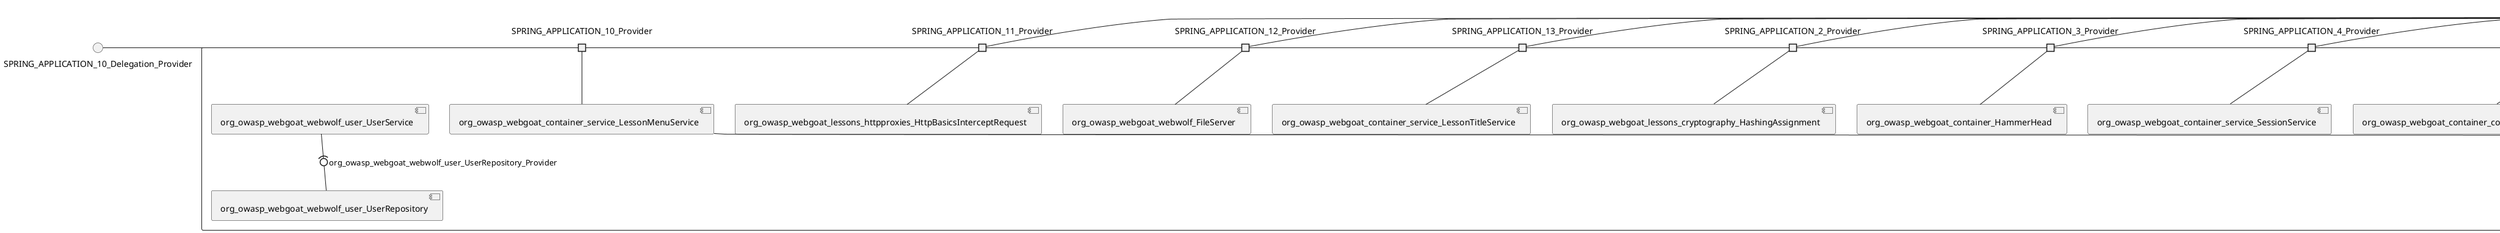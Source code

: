@startuml
skinparam fixCircleLabelOverlapping true
skinparam componentStyle uml2
() SPRING_APPLICATION_10_Delegation_Provider
() SPRING_APPLICATION_11_Delegation_Provider
() SPRING_APPLICATION_12_Delegation_Provider
() SPRING_APPLICATION_13_Delegation_Provider
() SPRING_APPLICATION_2_Delegation_Provider
() SPRING_APPLICATION_3_Delegation_Provider
() SPRING_APPLICATION_4_Delegation_Provider
() SPRING_APPLICATION_5_Delegation_Provider
() SPRING_APPLICATION_6_Delegation_Provider
() SPRING_APPLICATION_7_Delegation_Provider
() SPRING_APPLICATION_8_Delegation_Provider
() SPRING_APPLICATION_9_Delegation_Provider
() SPRING_APPLICATION_BypassRestrictions_FieldRestrictions_POST_Delegation_Provider
() SPRING_APPLICATION_BypassRestrictions_frontendValidation_POST_Delegation_Provider
() SPRING_APPLICATION_ChromeDevTools_dummy_POST_Delegation_Provider
() SPRING_APPLICATION_CrossSiteScriptingStored_stored_xss_follow_up_POST_Delegation_Provider
() SPRING_APPLICATION_CrossSiteScripting_attack1_POST_Delegation_Provider
() SPRING_APPLICATION_CrossSiteScripting_attack3_POST_Delegation_Provider
() SPRING_APPLICATION_CrossSiteScripting_attack4_POST_Delegation_Provider
() SPRING_APPLICATION_CrossSiteScripting_attack5a_GET_Delegation_Provider
() SPRING_APPLICATION_CrossSiteScripting_attack6a_POST_Delegation_Provider
() SPRING_APPLICATION_CrossSiteScripting_dom_follow_up_POST_Delegation_Provider
() SPRING_APPLICATION_CrossSiteScripting_phone_home_xss_POST_Delegation_Provider
() SPRING_APPLICATION_CrossSiteScripting_quiz_GET_POST_Delegation_Provider
() SPRING_APPLICATION_Delegation_Provider
() SPRING_APPLICATION_GET_10_Delegation_Provider
() SPRING_APPLICATION_GET_11_Delegation_Provider
() SPRING_APPLICATION_GET_2_Delegation_Provider
() SPRING_APPLICATION_GET_3_Delegation_Provider
() SPRING_APPLICATION_GET_4_Delegation_Provider
() SPRING_APPLICATION_GET_5_Delegation_Provider
() SPRING_APPLICATION_GET_6_Delegation_Provider
() SPRING_APPLICATION_GET_7_Delegation_Provider
() SPRING_APPLICATION_GET_8_Delegation_Provider
() SPRING_APPLICATION_GET_9_Delegation_Provider
() SPRING_APPLICATION_GET_Delegation_Provider
() SPRING_APPLICATION_HtmlTampering_task_POST_Delegation_Provider
() SPRING_APPLICATION_HttpBasics_attack1_POST_Delegation_Provider
() SPRING_APPLICATION_HttpBasics_attack2_POST_Delegation_Provider
() SPRING_APPLICATION_IDOR_diff_attributes_POST_Delegation_Provider
() SPRING_APPLICATION_IDOR_login_POST_Delegation_Provider
() SPRING_APPLICATION_IDOR_profile_alt_path_POST_Delegation_Provider
() SPRING_APPLICATION_InsecureDeserialization_task_POST_Delegation_Provider
() SPRING_APPLICATION_InsecureLogin_POST_Delegation_Provider
() SPRING_APPLICATION_JWT_decode_POST_Delegation_Provider
() SPRING_APPLICATION_JWT_jku_POST_Delegation_Provider
() SPRING_APPLICATION_JWT_kid_POST_Delegation_Provider
() SPRING_APPLICATION_JWT_quiz_GET_POST_Delegation_Provider
() SPRING_APPLICATION_JWT_refresh_POST_Delegation_Provider
() SPRING_APPLICATION_JWT_votings_GET_POST_Delegation_Provider
() SPRING_APPLICATION_LogSpoofing_log_bleeding_POST_Delegation_Provider
() SPRING_APPLICATION_LogSpoofing_log_spoofing_POST_Delegation_Provider
() SPRING_APPLICATION_POST_10_Delegation_Provider
() SPRING_APPLICATION_POST_11_Delegation_Provider
() SPRING_APPLICATION_POST_12_Delegation_Provider
() SPRING_APPLICATION_POST_13_Delegation_Provider
() SPRING_APPLICATION_POST_14_Delegation_Provider
() SPRING_APPLICATION_POST_15_Delegation_Provider
() SPRING_APPLICATION_POST_16_Delegation_Provider
() SPRING_APPLICATION_POST_17_Delegation_Provider
() SPRING_APPLICATION_POST_18_Delegation_Provider
() SPRING_APPLICATION_POST_2_Delegation_Provider
() SPRING_APPLICATION_POST_3_Delegation_Provider
() SPRING_APPLICATION_POST_4_Delegation_Provider
() SPRING_APPLICATION_POST_5_Delegation_Provider
() SPRING_APPLICATION_POST_6_Delegation_Provider
() SPRING_APPLICATION_POST_7_Delegation_Provider
() SPRING_APPLICATION_POST_8_Delegation_Provider
() SPRING_APPLICATION_POST_9_Delegation_Provider
() SPRING_APPLICATION_POST_Delegation_Provider
() SPRING_APPLICATION_PUT_Delegation_Provider
() SPRING_APPLICATION_PasswordReset_ForgotPassword_create_password_reset_link_POST_Delegation_Provider
() SPRING_APPLICATION_PasswordReset_SecurityQuestions_POST_Delegation_Provider
() SPRING_APPLICATION_PasswordReset_reset_POST_Delegation_Provider
() SPRING_APPLICATION_PathTraversal_profile_picture_GET_Delegation_Provider
() SPRING_APPLICATION_PathTraversal_profile_picture_fix_GET_Delegation_Provider
() SPRING_APPLICATION_PathTraversal_profile_upload_POST_Delegation_Provider
() SPRING_APPLICATION_PathTraversal_profile_upload_fix_POST_Delegation_Provider
() SPRING_APPLICATION_PathTraversal_profile_upload_remove_user_input_POST_Delegation_Provider
() SPRING_APPLICATION_PathTraversal_random_POST_Delegation_Provider
() SPRING_APPLICATION_PathTraversal_random_picture_GET_Delegation_Provider
() SPRING_APPLICATION_PathTraversal_zip_slip_GET_POST_Delegation_Provider
() SPRING_APPLICATION_SSRF_task1_POST_Delegation_Provider
() SPRING_APPLICATION_SSRF_task2_POST_Delegation_Provider
() SPRING_APPLICATION_SecurePasswords_assignment_POST_Delegation_Provider
() SPRING_APPLICATION_SqlInjectionAdvanced_attack6a_POST_Delegation_Provider
() SPRING_APPLICATION_SqlInjectionAdvanced_attack6b_POST_Delegation_Provider
() SPRING_APPLICATION_SqlInjectionAdvanced_challenge_Login_POST_Delegation_Provider
() SPRING_APPLICATION_SqlInjectionAdvanced_challenge_PUT_Delegation_Provider
() SPRING_APPLICATION_SqlInjectionAdvanced_quiz_GET_POST_Delegation_Provider
() SPRING_APPLICATION_SqlInjectionMitigations_attack10a_POST_Delegation_Provider
() SPRING_APPLICATION_SqlInjectionMitigations_attack10b_POST_Delegation_Provider
() SPRING_APPLICATION_SqlInjectionMitigations_attack12a_POST_Delegation_Provider
() SPRING_APPLICATION_SqlInjectionMitigations_servers_GET_Delegation_Provider
() SPRING_APPLICATION_SqlInjection_assignment5a_POST_Delegation_Provider
() SPRING_APPLICATION_SqlInjection_assignment5b_POST_Delegation_Provider
() SPRING_APPLICATION_SqlInjection_attack10_POST_Delegation_Provider
() SPRING_APPLICATION_SqlInjection_attack2_POST_Delegation_Provider
() SPRING_APPLICATION_SqlInjection_attack3_POST_Delegation_Provider
() SPRING_APPLICATION_SqlInjection_attack4_POST_Delegation_Provider
() SPRING_APPLICATION_SqlInjection_attack5_POST_Delegation_Provider
() SPRING_APPLICATION_SqlInjection_attack8_POST_Delegation_Provider
() SPRING_APPLICATION_SqlInjection_attack9_POST_Delegation_Provider
() SPRING_APPLICATION_SqlOnlyInputValidationOnKeywords_attack_POST_Delegation_Provider
() SPRING_APPLICATION_SqlOnlyInputValidation_attack_POST_Delegation_Provider
() SPRING_APPLICATION_VulnerableComponents_attack1_POST_Delegation_Provider
() SPRING_APPLICATION_WebWolf_GET_Delegation_Provider
() SPRING_APPLICATION_WebWolf_landing_POST_Delegation_Provider
() SPRING_APPLICATION_WebWolf_mail_POST_Delegation_Provider
() SPRING_APPLICATION_challenge_1_POST_Delegation_Provider
() SPRING_APPLICATION_challenge_5_POST_Delegation_Provider
() SPRING_APPLICATION_challenge_7_POST_Delegation_Provider
() SPRING_APPLICATION_challenge_8_GET_Delegation_Provider
() SPRING_APPLICATION_challenge_logo_Delegation_Provider
() SPRING_APPLICATION_cia_quiz_GET_POST_Delegation_Provider
() SPRING_APPLICATION_clientSideFiltering_attack1_POST_Delegation_Provider
() SPRING_APPLICATION_clientSideFiltering_challenge_store_coupons_GET_Delegation_Provider
() SPRING_APPLICATION_clientSideFiltering_getItForFree_POST_Delegation_Provider
() SPRING_APPLICATION_clientSideFiltering_salaries_GET_Delegation_Provider
() SPRING_APPLICATION_crypto_encoding_xor_POST_Delegation_Provider
() SPRING_APPLICATION_crypto_secure_defaults_POST_Delegation_Provider
() SPRING_APPLICATION_jwt_GET_Delegation_Provider
() SPRING_APPLICATION_landing_Delegation_Provider
() SPRING_APPLICATION_lesson_template_GET_POST_Delegation_Provider
() SPRING_APPLICATION_login_oauth_mvc_GET_Delegation_Provider
() SPRING_APPLICATION_mail_DELETE_GET_POST_Delegation_Provider
() SPRING_APPLICATION_register_mvc_POST_Delegation_Provider
() SPRING_APPLICATION_registration_GET_Delegation_Provider
() SPRING_APPLICATION_requests_GET_Delegation_Provider
() SPRING_APPLICATION_scoreboard_data_GET_Delegation_Provider
() SPRING_APPLICATION_server_directory_GET_Delegation_Provider
() SPRING_APPLICATION_service_lessonoverview_mvc_Delegation_Provider
() SPRING_APPLICATION_xxe_comments_GET_Delegation_Provider
rectangle System {
[org_owasp_webgoat_container_HammerHead] [[webgoat-webgoat.repository#_hq4CduWWEe6lC9a6IO35lw]]
[org_owasp_webgoat_container_WebWolfRedirect] [[webgoat-webgoat.repository#_hq4CduWWEe6lC9a6IO35lw]]
[org_owasp_webgoat_container_controller_StartLesson] [[webgoat-webgoat.repository#_hq4CduWWEe6lC9a6IO35lw]]
[org_owasp_webgoat_container_controller_Welcome] [[webgoat-webgoat.repository#_hq4CduWWEe6lC9a6IO35lw]]
[org_owasp_webgoat_container_i18n_PluginMessages_Provider] [[webgoat-webgoat.repository#_hq4CduWWEe6lC9a6IO35lw]]
[org_owasp_webgoat_container_service_EnvironmentService] [[webgoat-webgoat.repository#_hq4CduWWEe6lC9a6IO35lw]]
[org_owasp_webgoat_container_service_HintService] [[webgoat-webgoat.repository#_hq4CduWWEe6lC9a6IO35lw]]
[org_owasp_webgoat_container_service_LabelDebugService] [[webgoat-webgoat.repository#_hq4CduWWEe6lC9a6IO35lw]]
[org_owasp_webgoat_container_service_LabelService] [[webgoat-webgoat.repository#_hq4CduWWEe6lC9a6IO35lw]]
[org_owasp_webgoat_container_service_LessonInfoService] [[webgoat-webgoat.repository#_hq4CduWWEe6lC9a6IO35lw]]
[org_owasp_webgoat_container_service_LessonMenuService] [[webgoat-webgoat.repository#_hq4CduWWEe6lC9a6IO35lw]]
[org_owasp_webgoat_container_service_LessonProgressService] [[webgoat-webgoat.repository#_hq4CduWWEe6lC9a6IO35lw]]
[org_owasp_webgoat_container_service_LessonTitleService] [[webgoat-webgoat.repository#_hq4CduWWEe6lC9a6IO35lw]]
[org_owasp_webgoat_container_service_ReportCardService] [[webgoat-webgoat.repository#_hq4CduWWEe6lC9a6IO35lw]]
[org_owasp_webgoat_container_service_RestartLessonService] [[webgoat-webgoat.repository#_hq4CduWWEe6lC9a6IO35lw]]
[org_owasp_webgoat_container_service_SessionService] [[webgoat-webgoat.repository#_hq4CduWWEe6lC9a6IO35lw]]
[org_owasp_webgoat_container_session_UserSessionData_Provider] [[webgoat-webgoat.repository#_hq4CduWWEe6lC9a6IO35lw]]
[org_owasp_webgoat_container_session_WebSession_Provider] [[webgoat-webgoat.repository#_hq4CduWWEe6lC9a6IO35lw]]
[org_owasp_webgoat_container_users_RegistrationController] [[webgoat-webgoat.repository#_hq4CduWWEe6lC9a6IO35lw]]
[org_owasp_webgoat_container_users_Scoreboard] [[webgoat-webgoat.repository#_hq4CduWWEe6lC9a6IO35lw]]
[org_owasp_webgoat_container_users_UserRepository] [[webgoat-webgoat.repository#_hq4CduWWEe6lC9a6IO35lw]]
[org_owasp_webgoat_container_users_UserService] [[webgoat-webgoat.repository#_hq4CduWWEe6lC9a6IO35lw]]
[org_owasp_webgoat_container_users_UserTrackerRepository] [[webgoat-webgoat.repository#_hq4CduWWEe6lC9a6IO35lw]]
[org_owasp_webgoat_lessons_authbypass_VerifyAccount] [[webgoat-webgoat.repository#_hq4CduWWEe6lC9a6IO35lw]]
[org_owasp_webgoat_lessons_bypassrestrictions_BypassRestrictionsFieldRestrictions] [[webgoat-webgoat.repository#_hq4CduWWEe6lC9a6IO35lw]]
[org_owasp_webgoat_lessons_bypassrestrictions_BypassRestrictionsFrontendValidation] [[webgoat-webgoat.repository#_hq4CduWWEe6lC9a6IO35lw]]
[org_owasp_webgoat_lessons_challenges_FlagController] [[webgoat-webgoat.repository#_hq4CduWWEe6lC9a6IO35lw]]
[org_owasp_webgoat_lessons_challenges_challenge1_Assignment1] [[webgoat-webgoat.repository#_hq4CduWWEe6lC9a6IO35lw]]
[org_owasp_webgoat_lessons_challenges_challenge1_ImageServlet] [[webgoat-webgoat.repository#_hq4CduWWEe6lC9a6IO35lw]]
[org_owasp_webgoat_lessons_challenges_challenge5_Assignment5] [[webgoat-webgoat.repository#_hq4CduWWEe6lC9a6IO35lw]]
[org_owasp_webgoat_lessons_challenges_challenge7_Assignment7] [[webgoat-webgoat.repository#_hq4CduWWEe6lC9a6IO35lw]]
[org_owasp_webgoat_lessons_challenges_challenge8_Assignment8] [[webgoat-webgoat.repository#_hq4CduWWEe6lC9a6IO35lw]]
[org_owasp_webgoat_lessons_chromedevtools_NetworkDummy] [[webgoat-webgoat.repository#_hq4CduWWEe6lC9a6IO35lw]]
[org_owasp_webgoat_lessons_chromedevtools_NetworkLesson] [[webgoat-webgoat.repository#_hq4CduWWEe6lC9a6IO35lw]]
[org_owasp_webgoat_lessons_cia_CIAQuiz] [[webgoat-webgoat.repository#_hq4CduWWEe6lC9a6IO35lw]]
[org_owasp_webgoat_lessons_clientsidefiltering_ClientSideFilteringAssignment] [[webgoat-webgoat.repository#_hq4CduWWEe6lC9a6IO35lw]]
[org_owasp_webgoat_lessons_clientsidefiltering_ClientSideFilteringFreeAssignment] [[webgoat-webgoat.repository#_hq4CduWWEe6lC9a6IO35lw]]
[org_owasp_webgoat_lessons_clientsidefiltering_Salaries] [[webgoat-webgoat.repository#_hq4CduWWEe6lC9a6IO35lw]]
[org_owasp_webgoat_lessons_clientsidefiltering_ShopEndpoint] [[webgoat-webgoat.repository#_hq4CduWWEe6lC9a6IO35lw]]
[org_owasp_webgoat_lessons_cryptography_EncodingAssignment] [[webgoat-webgoat.repository#_hq4CduWWEe6lC9a6IO35lw]]
[org_owasp_webgoat_lessons_cryptography_HashingAssignment] [[webgoat-webgoat.repository#_hq4CduWWEe6lC9a6IO35lw]]
[org_owasp_webgoat_lessons_cryptography_SecureDefaultsAssignment] [[webgoat-webgoat.repository#_hq4CduWWEe6lC9a6IO35lw]]
[org_owasp_webgoat_lessons_cryptography_SigningAssignment] [[webgoat-webgoat.repository#_hq4CduWWEe6lC9a6IO35lw]]
[org_owasp_webgoat_lessons_cryptography_XOREncodingAssignment] [[webgoat-webgoat.repository#_hq4CduWWEe6lC9a6IO35lw]]
[org_owasp_webgoat_lessons_csrf_CSRFConfirmFlag1] [[webgoat-webgoat.repository#_hq4CduWWEe6lC9a6IO35lw]]
[org_owasp_webgoat_lessons_csrf_CSRFFeedback] [[webgoat-webgoat.repository#_hq4CduWWEe6lC9a6IO35lw]]
[org_owasp_webgoat_lessons_csrf_CSRFGetFlag] [[webgoat-webgoat.repository#_hq4CduWWEe6lC9a6IO35lw]]
[org_owasp_webgoat_lessons_csrf_CSRFLogin] [[webgoat-webgoat.repository#_hq4CduWWEe6lC9a6IO35lw]]
[org_owasp_webgoat_lessons_csrf_ForgedReviews] [[webgoat-webgoat.repository#_hq4CduWWEe6lC9a6IO35lw]]
[org_owasp_webgoat_lessons_csrf_ObjectMapper_Provider] [[webgoat-webgoat.repository#_hq4CduWWEe6lC9a6IO35lw]]
[org_owasp_webgoat_lessons_deserialization_InsecureDeserializationTask] [[webgoat-webgoat.repository#_hq4CduWWEe6lC9a6IO35lw]]
[org_owasp_webgoat_lessons_hijacksession_HijackSessionAssignment] [[webgoat-webgoat.repository#_hq4CduWWEe6lC9a6IO35lw]]
[org_owasp_webgoat_lessons_hijacksession_cas_HijackSessionAuthenticationProvider] [[webgoat-webgoat.repository#_hq4CduWWEe6lC9a6IO35lw]]
[org_owasp_webgoat_lessons_htmltampering_HtmlTamperingTask] [[webgoat-webgoat.repository#_hq4CduWWEe6lC9a6IO35lw]]
[org_owasp_webgoat_lessons_httpbasics_HttpBasicsLesson] [[webgoat-webgoat.repository#_hq4CduWWEe6lC9a6IO35lw]]
[org_owasp_webgoat_lessons_httpbasics_HttpBasicsQuiz] [[webgoat-webgoat.repository#_hq4CduWWEe6lC9a6IO35lw]]
[org_owasp_webgoat_lessons_httpproxies_HttpBasicsInterceptRequest] [[webgoat-webgoat.repository#_hq4CduWWEe6lC9a6IO35lw]]
[org_owasp_webgoat_lessons_idor_IDORDiffAttributes] [[webgoat-webgoat.repository#_hq4CduWWEe6lC9a6IO35lw]]
[org_owasp_webgoat_lessons_idor_IDOREditOtherProfile] [[webgoat-webgoat.repository#_hq4CduWWEe6lC9a6IO35lw]]
[org_owasp_webgoat_lessons_idor_IDORLogin] [[webgoat-webgoat.repository#_hq4CduWWEe6lC9a6IO35lw]]
[org_owasp_webgoat_lessons_idor_IDORViewOtherProfile] [[webgoat-webgoat.repository#_hq4CduWWEe6lC9a6IO35lw]]
[org_owasp_webgoat_lessons_idor_IDORViewOwnProfile] [[webgoat-webgoat.repository#_hq4CduWWEe6lC9a6IO35lw]]
[org_owasp_webgoat_lessons_idor_IDORViewOwnProfileAltUrl] [[webgoat-webgoat.repository#_hq4CduWWEe6lC9a6IO35lw]]
[org_owasp_webgoat_lessons_insecurelogin_InsecureLoginTask] [[webgoat-webgoat.repository#_hq4CduWWEe6lC9a6IO35lw]]
[org_owasp_webgoat_lessons_jwt_JWTDecodeEndpoint] [[webgoat-webgoat.repository#_hq4CduWWEe6lC9a6IO35lw]]
[org_owasp_webgoat_lessons_jwt_JWTQuiz] [[webgoat-webgoat.repository#_hq4CduWWEe6lC9a6IO35lw]]
[org_owasp_webgoat_lessons_jwt_JWTRefreshEndpoint] [[webgoat-webgoat.repository#_hq4CduWWEe6lC9a6IO35lw]]
[org_owasp_webgoat_lessons_jwt_JWTSecretKeyEndpoint] [[webgoat-webgoat.repository#_hq4CduWWEe6lC9a6IO35lw]]
[org_owasp_webgoat_lessons_jwt_JWTVotesEndpoint] [[webgoat-webgoat.repository#_hq4CduWWEe6lC9a6IO35lw]]
[org_owasp_webgoat_lessons_jwt_claimmisuse_JWTHeaderJKUEndpoint] [[webgoat-webgoat.repository#_hq4CduWWEe6lC9a6IO35lw]]
[org_owasp_webgoat_lessons_jwt_claimmisuse_JWTHeaderKIDEndpoint] [[webgoat-webgoat.repository#_hq4CduWWEe6lC9a6IO35lw]]
[org_owasp_webgoat_lessons_lessontemplate_SampleAttack] [[webgoat-webgoat.repository#_hq4CduWWEe6lC9a6IO35lw]]
[org_owasp_webgoat_lessons_logging_LogBleedingTask] [[webgoat-webgoat.repository#_hq4CduWWEe6lC9a6IO35lw]]
[org_owasp_webgoat_lessons_logging_LogSpoofingTask] [[webgoat-webgoat.repository#_hq4CduWWEe6lC9a6IO35lw]]
[org_owasp_webgoat_lessons_missingac_MissingFunctionACHiddenMenus] [[webgoat-webgoat.repository#_hq4CduWWEe6lC9a6IO35lw]]
[org_owasp_webgoat_lessons_missingac_MissingFunctionACUsers] [[webgoat-webgoat.repository#_hq4CduWWEe6lC9a6IO35lw]]
[org_owasp_webgoat_lessons_missingac_MissingFunctionACYourHash] [[webgoat-webgoat.repository#_hq4CduWWEe6lC9a6IO35lw]]
[org_owasp_webgoat_lessons_missingac_MissingFunctionACYourHashAdmin] [[webgoat-webgoat.repository#_hq4CduWWEe6lC9a6IO35lw]]
[org_owasp_webgoat_lessons_passwordreset_QuestionsAssignment] [[webgoat-webgoat.repository#_hq4CduWWEe6lC9a6IO35lw]]
[org_owasp_webgoat_lessons_passwordreset_ResetLinkAssignment] [[webgoat-webgoat.repository#_hq4CduWWEe6lC9a6IO35lw]]
[org_owasp_webgoat_lessons_passwordreset_ResetLinkAssignmentForgotPassword] [[webgoat-webgoat.repository#_hq4CduWWEe6lC9a6IO35lw]]
[org_owasp_webgoat_lessons_passwordreset_SecurityQuestionAssignment] [[webgoat-webgoat.repository#_hq4CduWWEe6lC9a6IO35lw]]
[org_owasp_webgoat_lessons_passwordreset_SimpleMailAssignment] [[webgoat-webgoat.repository#_hq4CduWWEe6lC9a6IO35lw]]
[org_owasp_webgoat_lessons_passwordreset_TriedQuestions] [[webgoat-webgoat.repository#_hq4CduWWEe6lC9a6IO35lw]]
[org_owasp_webgoat_lessons_pathtraversal_ProfileUpload] [[webgoat-webgoat.repository#_hq4CduWWEe6lC9a6IO35lw]]
[org_owasp_webgoat_lessons_pathtraversal_ProfileUploadFix] [[webgoat-webgoat.repository#_hq4CduWWEe6lC9a6IO35lw]]
[org_owasp_webgoat_lessons_pathtraversal_ProfileUploadRemoveUserInput] [[webgoat-webgoat.repository#_hq4CduWWEe6lC9a6IO35lw]]
[org_owasp_webgoat_lessons_pathtraversal_ProfileUploadRetrieval] [[webgoat-webgoat.repository#_hq4CduWWEe6lC9a6IO35lw]]
[org_owasp_webgoat_lessons_pathtraversal_ProfileZipSlip] [[webgoat-webgoat.repository#_hq4CduWWEe6lC9a6IO35lw]]
[org_owasp_webgoat_lessons_securepasswords_SecurePasswordsAssignment] [[webgoat-webgoat.repository#_hq4CduWWEe6lC9a6IO35lw]]
[org_owasp_webgoat_lessons_spoofcookie_SpoofCookieAssignment] [[webgoat-webgoat.repository#_hq4CduWWEe6lC9a6IO35lw]]
[org_owasp_webgoat_lessons_sqlinjection_advanced_SqlInjectionChallenge] [[webgoat-webgoat.repository#_hq4CduWWEe6lC9a6IO35lw]]
[org_owasp_webgoat_lessons_sqlinjection_advanced_SqlInjectionChallengeLogin] [[webgoat-webgoat.repository#_hq4CduWWEe6lC9a6IO35lw]]
[org_owasp_webgoat_lessons_sqlinjection_advanced_SqlInjectionLesson6a] [[webgoat-webgoat.repository#_hq4CduWWEe6lC9a6IO35lw]]
[org_owasp_webgoat_lessons_sqlinjection_advanced_SqlInjectionLesson6b] [[webgoat-webgoat.repository#_hq4CduWWEe6lC9a6IO35lw]]
[org_owasp_webgoat_lessons_sqlinjection_advanced_SqlInjectionQuiz] [[webgoat-webgoat.repository#_hq4CduWWEe6lC9a6IO35lw]]
[org_owasp_webgoat_lessons_sqlinjection_introduction_SqlInjectionLesson10] [[webgoat-webgoat.repository#_hq4CduWWEe6lC9a6IO35lw]]
[org_owasp_webgoat_lessons_sqlinjection_introduction_SqlInjectionLesson2] [[webgoat-webgoat.repository#_hq4CduWWEe6lC9a6IO35lw]]
[org_owasp_webgoat_lessons_sqlinjection_introduction_SqlInjectionLesson3] [[webgoat-webgoat.repository#_hq4CduWWEe6lC9a6IO35lw]]
[org_owasp_webgoat_lessons_sqlinjection_introduction_SqlInjectionLesson4] [[webgoat-webgoat.repository#_hq4CduWWEe6lC9a6IO35lw]]
[org_owasp_webgoat_lessons_sqlinjection_introduction_SqlInjectionLesson5] [[webgoat-webgoat.repository#_hq4CduWWEe6lC9a6IO35lw]]
[org_owasp_webgoat_lessons_sqlinjection_introduction_SqlInjectionLesson5a] [[webgoat-webgoat.repository#_hq4CduWWEe6lC9a6IO35lw]]
[org_owasp_webgoat_lessons_sqlinjection_introduction_SqlInjectionLesson5b] [[webgoat-webgoat.repository#_hq4CduWWEe6lC9a6IO35lw]]
[org_owasp_webgoat_lessons_sqlinjection_introduction_SqlInjectionLesson8] [[webgoat-webgoat.repository#_hq4CduWWEe6lC9a6IO35lw]]
[org_owasp_webgoat_lessons_sqlinjection_introduction_SqlInjectionLesson9] [[webgoat-webgoat.repository#_hq4CduWWEe6lC9a6IO35lw]]
[org_owasp_webgoat_lessons_sqlinjection_mitigation_Servers] [[webgoat-webgoat.repository#_hq4CduWWEe6lC9a6IO35lw]]
[org_owasp_webgoat_lessons_sqlinjection_mitigation_SqlInjectionLesson10a] [[webgoat-webgoat.repository#_hq4CduWWEe6lC9a6IO35lw]]
[org_owasp_webgoat_lessons_sqlinjection_mitigation_SqlInjectionLesson10b] [[webgoat-webgoat.repository#_hq4CduWWEe6lC9a6IO35lw]]
[org_owasp_webgoat_lessons_sqlinjection_mitigation_SqlInjectionLesson13] [[webgoat-webgoat.repository#_hq4CduWWEe6lC9a6IO35lw]]
[org_owasp_webgoat_lessons_sqlinjection_mitigation_SqlOnlyInputValidation] [[webgoat-webgoat.repository#_hq4CduWWEe6lC9a6IO35lw]]
[org_owasp_webgoat_lessons_sqlinjection_mitigation_SqlOnlyInputValidationOnKeywords] [[webgoat-webgoat.repository#_hq4CduWWEe6lC9a6IO35lw]]
[org_owasp_webgoat_lessons_ssrf_SSRFTask1] [[webgoat-webgoat.repository#_hq4CduWWEe6lC9a6IO35lw]]
[org_owasp_webgoat_lessons_ssrf_SSRFTask2] [[webgoat-webgoat.repository#_hq4CduWWEe6lC9a6IO35lw]]
[org_owasp_webgoat_lessons_vulnerablecomponents_VulnerableComponentsLesson] [[webgoat-webgoat.repository#_hq4CduWWEe6lC9a6IO35lw]]
[org_owasp_webgoat_lessons_webwolfintroduction_LandingAssignment] [[webgoat-webgoat.repository#_hq4CduWWEe6lC9a6IO35lw]]
[org_owasp_webgoat_lessons_webwolfintroduction_MailAssignment] [[webgoat-webgoat.repository#_hq4CduWWEe6lC9a6IO35lw]]
[org_owasp_webgoat_lessons_xss_CrossSiteScriptingLesson1] [[webgoat-webgoat.repository#_hq4CduWWEe6lC9a6IO35lw]]
[org_owasp_webgoat_lessons_xss_CrossSiteScriptingLesson3] [[webgoat-webgoat.repository#_hq4CduWWEe6lC9a6IO35lw]]
[org_owasp_webgoat_lessons_xss_CrossSiteScriptingLesson4] [[webgoat-webgoat.repository#_hq4CduWWEe6lC9a6IO35lw]]
[org_owasp_webgoat_lessons_xss_CrossSiteScriptingLesson5a] [[webgoat-webgoat.repository#_hq4CduWWEe6lC9a6IO35lw]]
[org_owasp_webgoat_lessons_xss_CrossSiteScriptingLesson6a] [[webgoat-webgoat.repository#_hq4CduWWEe6lC9a6IO35lw]]
[org_owasp_webgoat_lessons_xss_CrossSiteScriptingQuiz] [[webgoat-webgoat.repository#_hq4CduWWEe6lC9a6IO35lw]]
[org_owasp_webgoat_lessons_xss_DOMCrossSiteScripting] [[webgoat-webgoat.repository#_hq4CduWWEe6lC9a6IO35lw]]
[org_owasp_webgoat_lessons_xss_DOMCrossSiteScriptingVerifier] [[webgoat-webgoat.repository#_hq4CduWWEe6lC9a6IO35lw]]
[org_owasp_webgoat_lessons_xss_stored_StoredCrossSiteScriptingVerifier] [[webgoat-webgoat.repository#_hq4CduWWEe6lC9a6IO35lw]]
[org_owasp_webgoat_lessons_xss_stored_StoredXssComments] [[webgoat-webgoat.repository#_hq4CduWWEe6lC9a6IO35lw]]
[org_owasp_webgoat_lessons_xxe_BlindSendFileAssignment] [[webgoat-webgoat.repository#_hq4CduWWEe6lC9a6IO35lw]]
[org_owasp_webgoat_lessons_xxe_CommentsCache] [[webgoat-webgoat.repository#_hq4CduWWEe6lC9a6IO35lw]]
[org_owasp_webgoat_lessons_xxe_CommentsEndpoint] [[webgoat-webgoat.repository#_hq4CduWWEe6lC9a6IO35lw]]
[org_owasp_webgoat_lessons_xxe_ContentTypeAssignment] [[webgoat-webgoat.repository#_hq4CduWWEe6lC9a6IO35lw]]
[org_owasp_webgoat_lessons_xxe_SimpleXXE] [[webgoat-webgoat.repository#_hq4CduWWEe6lC9a6IO35lw]]
[org_owasp_webgoat_webwolf_FileServer] [[webgoat-webgoat.repository#_hq4CduWWEe6lC9a6IO35lw]]
[org_owasp_webgoat_webwolf_jwt_JWTController] [[webgoat-webgoat.repository#_hq4CduWWEe6lC9a6IO35lw]]
[org_owasp_webgoat_webwolf_mailbox_MailboxController] [[webgoat-webgoat.repository#_hq4CduWWEe6lC9a6IO35lw]]
[org_owasp_webgoat_webwolf_mailbox_MailboxRepository] [[webgoat-webgoat.repository#_hq4CduWWEe6lC9a6IO35lw]]
[org_owasp_webgoat_webwolf_requests_LandingPage] [[webgoat-webgoat.repository#_hq4CduWWEe6lC9a6IO35lw]]
[org_owasp_webgoat_webwolf_requests_Requests] [[webgoat-webgoat.repository#_hq4CduWWEe6lC9a6IO35lw]]
[org_owasp_webgoat_webwolf_user_UserRepository] [[webgoat-webgoat.repository#_hq4CduWWEe6lC9a6IO35lw]]
[org_owasp_webgoat_webwolf_user_UserService] [[webgoat-webgoat.repository#_hq4CduWWEe6lC9a6IO35lw]]
port SPRING_APPLICATION_10_Provider
SPRING_APPLICATION_10_Delegation_Provider - SPRING_APPLICATION_10_Provider
SPRING_APPLICATION_10_Provider - [org_owasp_webgoat_container_service_LessonMenuService]
port SPRING_APPLICATION_11_Provider
SPRING_APPLICATION_11_Delegation_Provider - SPRING_APPLICATION_11_Provider
SPRING_APPLICATION_11_Provider - [org_owasp_webgoat_lessons_httpproxies_HttpBasicsInterceptRequest]
port SPRING_APPLICATION_12_Provider
SPRING_APPLICATION_12_Delegation_Provider - SPRING_APPLICATION_12_Provider
SPRING_APPLICATION_12_Provider - [org_owasp_webgoat_webwolf_FileServer]
port SPRING_APPLICATION_13_Provider
SPRING_APPLICATION_13_Delegation_Provider - SPRING_APPLICATION_13_Provider
SPRING_APPLICATION_13_Provider - [org_owasp_webgoat_container_service_LessonTitleService]
port SPRING_APPLICATION_2_Provider
SPRING_APPLICATION_2_Delegation_Provider - SPRING_APPLICATION_2_Provider
SPRING_APPLICATION_2_Provider - [org_owasp_webgoat_lessons_cryptography_HashingAssignment]
port SPRING_APPLICATION_3_Provider
SPRING_APPLICATION_3_Delegation_Provider - SPRING_APPLICATION_3_Provider
SPRING_APPLICATION_3_Provider - [org_owasp_webgoat_container_HammerHead]
port SPRING_APPLICATION_4_Provider
SPRING_APPLICATION_4_Delegation_Provider - SPRING_APPLICATION_4_Provider
SPRING_APPLICATION_4_Provider - [org_owasp_webgoat_container_service_SessionService]
port SPRING_APPLICATION_5_Provider
SPRING_APPLICATION_5_Delegation_Provider - SPRING_APPLICATION_5_Provider
SPRING_APPLICATION_5_Provider - [org_owasp_webgoat_container_controller_StartLesson]
port SPRING_APPLICATION_6_Provider
SPRING_APPLICATION_6_Delegation_Provider - SPRING_APPLICATION_6_Provider
SPRING_APPLICATION_6_Provider - [org_owasp_webgoat_lessons_jwt_JWTSecretKeyEndpoint]
port SPRING_APPLICATION_7_Provider
SPRING_APPLICATION_7_Delegation_Provider - SPRING_APPLICATION_7_Provider
SPRING_APPLICATION_7_Provider - [org_owasp_webgoat_lessons_cryptography_SigningAssignment]
port SPRING_APPLICATION_8_Provider
SPRING_APPLICATION_8_Delegation_Provider - SPRING_APPLICATION_8_Provider
SPRING_APPLICATION_8_Provider - [org_owasp_webgoat_container_service_RestartLessonService]
port SPRING_APPLICATION_9_Provider
SPRING_APPLICATION_9_Delegation_Provider - SPRING_APPLICATION_9_Provider
SPRING_APPLICATION_9_Provider - [org_owasp_webgoat_container_service_LessonInfoService]
port SPRING_APPLICATION_BypassRestrictions_FieldRestrictions_POST_Provider
SPRING_APPLICATION_BypassRestrictions_FieldRestrictions_POST_Delegation_Provider - SPRING_APPLICATION_BypassRestrictions_FieldRestrictions_POST_Provider
SPRING_APPLICATION_BypassRestrictions_FieldRestrictions_POST_Provider - [org_owasp_webgoat_lessons_bypassrestrictions_BypassRestrictionsFieldRestrictions]
port SPRING_APPLICATION_BypassRestrictions_frontendValidation_POST_Provider
SPRING_APPLICATION_BypassRestrictions_frontendValidation_POST_Delegation_Provider - SPRING_APPLICATION_BypassRestrictions_frontendValidation_POST_Provider
SPRING_APPLICATION_BypassRestrictions_frontendValidation_POST_Provider - [org_owasp_webgoat_lessons_bypassrestrictions_BypassRestrictionsFrontendValidation]
port SPRING_APPLICATION_ChromeDevTools_dummy_POST_Provider
SPRING_APPLICATION_ChromeDevTools_dummy_POST_Delegation_Provider - SPRING_APPLICATION_ChromeDevTools_dummy_POST_Provider
SPRING_APPLICATION_ChromeDevTools_dummy_POST_Provider - [org_owasp_webgoat_lessons_chromedevtools_NetworkDummy]
port SPRING_APPLICATION_CrossSiteScriptingStored_stored_xss_follow_up_POST_Provider
SPRING_APPLICATION_CrossSiteScriptingStored_stored_xss_follow_up_POST_Delegation_Provider - SPRING_APPLICATION_CrossSiteScriptingStored_stored_xss_follow_up_POST_Provider
SPRING_APPLICATION_CrossSiteScriptingStored_stored_xss_follow_up_POST_Provider - [org_owasp_webgoat_lessons_xss_stored_StoredCrossSiteScriptingVerifier]
port SPRING_APPLICATION_CrossSiteScripting_attack1_POST_Provider
SPRING_APPLICATION_CrossSiteScripting_attack1_POST_Delegation_Provider - SPRING_APPLICATION_CrossSiteScripting_attack1_POST_Provider
SPRING_APPLICATION_CrossSiteScripting_attack1_POST_Provider - [org_owasp_webgoat_lessons_xss_CrossSiteScriptingLesson1]
port SPRING_APPLICATION_CrossSiteScripting_attack3_POST_Provider
SPRING_APPLICATION_CrossSiteScripting_attack3_POST_Delegation_Provider - SPRING_APPLICATION_CrossSiteScripting_attack3_POST_Provider
SPRING_APPLICATION_CrossSiteScripting_attack3_POST_Provider - [org_owasp_webgoat_lessons_xss_CrossSiteScriptingLesson3]
port SPRING_APPLICATION_CrossSiteScripting_attack4_POST_Provider
SPRING_APPLICATION_CrossSiteScripting_attack4_POST_Delegation_Provider - SPRING_APPLICATION_CrossSiteScripting_attack4_POST_Provider
SPRING_APPLICATION_CrossSiteScripting_attack4_POST_Provider - [org_owasp_webgoat_lessons_xss_CrossSiteScriptingLesson4]
port SPRING_APPLICATION_CrossSiteScripting_attack5a_GET_Provider
SPRING_APPLICATION_CrossSiteScripting_attack5a_GET_Delegation_Provider - SPRING_APPLICATION_CrossSiteScripting_attack5a_GET_Provider
SPRING_APPLICATION_CrossSiteScripting_attack5a_GET_Provider - [org_owasp_webgoat_lessons_xss_CrossSiteScriptingLesson5a]
port SPRING_APPLICATION_CrossSiteScripting_attack6a_POST_Provider
SPRING_APPLICATION_CrossSiteScripting_attack6a_POST_Delegation_Provider - SPRING_APPLICATION_CrossSiteScripting_attack6a_POST_Provider
SPRING_APPLICATION_CrossSiteScripting_attack6a_POST_Provider - [org_owasp_webgoat_lessons_xss_CrossSiteScriptingLesson6a]
port SPRING_APPLICATION_CrossSiteScripting_dom_follow_up_POST_Provider
SPRING_APPLICATION_CrossSiteScripting_dom_follow_up_POST_Delegation_Provider - SPRING_APPLICATION_CrossSiteScripting_dom_follow_up_POST_Provider
SPRING_APPLICATION_CrossSiteScripting_dom_follow_up_POST_Provider - [org_owasp_webgoat_lessons_xss_DOMCrossSiteScriptingVerifier]
port SPRING_APPLICATION_CrossSiteScripting_phone_home_xss_POST_Provider
SPRING_APPLICATION_CrossSiteScripting_phone_home_xss_POST_Delegation_Provider - SPRING_APPLICATION_CrossSiteScripting_phone_home_xss_POST_Provider
SPRING_APPLICATION_CrossSiteScripting_phone_home_xss_POST_Provider - [org_owasp_webgoat_lessons_xss_DOMCrossSiteScripting]
port SPRING_APPLICATION_CrossSiteScripting_quiz_GET_POST_Provider
SPRING_APPLICATION_CrossSiteScripting_quiz_GET_POST_Delegation_Provider - SPRING_APPLICATION_CrossSiteScripting_quiz_GET_POST_Provider
SPRING_APPLICATION_CrossSiteScripting_quiz_GET_POST_Provider - [org_owasp_webgoat_lessons_xss_CrossSiteScriptingQuiz]
port SPRING_APPLICATION_Provider
SPRING_APPLICATION_Delegation_Provider - SPRING_APPLICATION_Provider
SPRING_APPLICATION_Provider - [org_owasp_webgoat_container_service_LabelDebugService]
port SPRING_APPLICATION_GET_10_Provider
SPRING_APPLICATION_GET_10_Delegation_Provider - SPRING_APPLICATION_GET_10_Provider
SPRING_APPLICATION_GET_10_Provider - [org_owasp_webgoat_lessons_idor_IDORViewOwnProfile]
port SPRING_APPLICATION_GET_11_Provider
SPRING_APPLICATION_GET_11_Delegation_Provider - SPRING_APPLICATION_GET_11_Provider
SPRING_APPLICATION_GET_11_Provider - [org_owasp_webgoat_container_controller_Welcome]
port SPRING_APPLICATION_GET_2_Provider
SPRING_APPLICATION_GET_2_Delegation_Provider - SPRING_APPLICATION_GET_2_Provider
SPRING_APPLICATION_GET_2_Provider - [org_owasp_webgoat_lessons_cryptography_EncodingAssignment]
port SPRING_APPLICATION_GET_3_Provider
SPRING_APPLICATION_GET_3_Delegation_Provider - SPRING_APPLICATION_GET_3_Provider
SPRING_APPLICATION_GET_3_Provider - [org_owasp_webgoat_container_service_LabelService]
port SPRING_APPLICATION_GET_4_Provider
SPRING_APPLICATION_GET_4_Delegation_Provider - SPRING_APPLICATION_GET_4_Provider
SPRING_APPLICATION_GET_4_Provider - [org_owasp_webgoat_lessons_spoofcookie_SpoofCookieAssignment]
port SPRING_APPLICATION_GET_5_Provider
SPRING_APPLICATION_GET_5_Delegation_Provider - SPRING_APPLICATION_GET_5_Provider
SPRING_APPLICATION_GET_5_Provider - [org_owasp_webgoat_lessons_csrf_ForgedReviews]
port SPRING_APPLICATION_GET_6_Provider
SPRING_APPLICATION_GET_6_Delegation_Provider - SPRING_APPLICATION_GET_6_Provider
SPRING_APPLICATION_GET_6_Provider - [org_owasp_webgoat_lessons_missingac_MissingFunctionACUsers]
port SPRING_APPLICATION_GET_7_Provider
SPRING_APPLICATION_GET_7_Delegation_Provider - SPRING_APPLICATION_GET_7_Provider
SPRING_APPLICATION_GET_7_Provider - [org_owasp_webgoat_container_service_ReportCardService]
port SPRING_APPLICATION_GET_8_Provider
SPRING_APPLICATION_GET_8_Delegation_Provider - SPRING_APPLICATION_GET_8_Provider
SPRING_APPLICATION_GET_8_Provider - [org_owasp_webgoat_container_service_HintService]
port SPRING_APPLICATION_GET_9_Provider
SPRING_APPLICATION_GET_9_Delegation_Provider - SPRING_APPLICATION_GET_9_Provider
SPRING_APPLICATION_GET_9_Provider - [org_owasp_webgoat_lessons_idor_IDORViewOtherProfile]
port SPRING_APPLICATION_GET_Provider
SPRING_APPLICATION_GET_Delegation_Provider - SPRING_APPLICATION_GET_Provider
SPRING_APPLICATION_GET_Provider - [org_owasp_webgoat_lessons_xss_stored_StoredXssComments]
port SPRING_APPLICATION_HtmlTampering_task_POST_Provider
SPRING_APPLICATION_HtmlTampering_task_POST_Delegation_Provider - SPRING_APPLICATION_HtmlTampering_task_POST_Provider
SPRING_APPLICATION_HtmlTampering_task_POST_Provider - [org_owasp_webgoat_lessons_htmltampering_HtmlTamperingTask]
port SPRING_APPLICATION_HttpBasics_attack1_POST_Provider
SPRING_APPLICATION_HttpBasics_attack1_POST_Delegation_Provider - SPRING_APPLICATION_HttpBasics_attack1_POST_Provider
SPRING_APPLICATION_HttpBasics_attack1_POST_Provider - [org_owasp_webgoat_lessons_httpbasics_HttpBasicsLesson]
port SPRING_APPLICATION_HttpBasics_attack2_POST_Provider
SPRING_APPLICATION_HttpBasics_attack2_POST_Delegation_Provider - SPRING_APPLICATION_HttpBasics_attack2_POST_Provider
SPRING_APPLICATION_HttpBasics_attack2_POST_Provider - [org_owasp_webgoat_lessons_httpbasics_HttpBasicsQuiz]
port SPRING_APPLICATION_IDOR_diff_attributes_POST_Provider
SPRING_APPLICATION_IDOR_diff_attributes_POST_Delegation_Provider - SPRING_APPLICATION_IDOR_diff_attributes_POST_Provider
SPRING_APPLICATION_IDOR_diff_attributes_POST_Provider - [org_owasp_webgoat_lessons_idor_IDORDiffAttributes]
port SPRING_APPLICATION_IDOR_login_POST_Provider
SPRING_APPLICATION_IDOR_login_POST_Delegation_Provider - SPRING_APPLICATION_IDOR_login_POST_Provider
SPRING_APPLICATION_IDOR_login_POST_Provider - [org_owasp_webgoat_lessons_idor_IDORLogin]
port SPRING_APPLICATION_IDOR_profile_alt_path_POST_Provider
SPRING_APPLICATION_IDOR_profile_alt_path_POST_Delegation_Provider - SPRING_APPLICATION_IDOR_profile_alt_path_POST_Provider
SPRING_APPLICATION_IDOR_profile_alt_path_POST_Provider - [org_owasp_webgoat_lessons_idor_IDORViewOwnProfileAltUrl]
port SPRING_APPLICATION_InsecureDeserialization_task_POST_Provider
SPRING_APPLICATION_InsecureDeserialization_task_POST_Delegation_Provider - SPRING_APPLICATION_InsecureDeserialization_task_POST_Provider
SPRING_APPLICATION_InsecureDeserialization_task_POST_Provider - [org_owasp_webgoat_lessons_deserialization_InsecureDeserializationTask]
port SPRING_APPLICATION_InsecureLogin_POST_Provider
SPRING_APPLICATION_InsecureLogin_POST_Delegation_Provider - SPRING_APPLICATION_InsecureLogin_POST_Provider
SPRING_APPLICATION_InsecureLogin_POST_Provider - [org_owasp_webgoat_lessons_insecurelogin_InsecureLoginTask]
port SPRING_APPLICATION_JWT_decode_POST_Provider
SPRING_APPLICATION_JWT_decode_POST_Delegation_Provider - SPRING_APPLICATION_JWT_decode_POST_Provider
SPRING_APPLICATION_JWT_decode_POST_Provider - [org_owasp_webgoat_lessons_jwt_JWTDecodeEndpoint]
port SPRING_APPLICATION_JWT_jku_POST_Provider
SPRING_APPLICATION_JWT_jku_POST_Delegation_Provider - SPRING_APPLICATION_JWT_jku_POST_Provider
SPRING_APPLICATION_JWT_jku_POST_Provider - [org_owasp_webgoat_lessons_jwt_claimmisuse_JWTHeaderJKUEndpoint]
port SPRING_APPLICATION_JWT_kid_POST_Provider
SPRING_APPLICATION_JWT_kid_POST_Delegation_Provider - SPRING_APPLICATION_JWT_kid_POST_Provider
SPRING_APPLICATION_JWT_kid_POST_Provider - [org_owasp_webgoat_lessons_jwt_claimmisuse_JWTHeaderKIDEndpoint]
port SPRING_APPLICATION_JWT_quiz_GET_POST_Provider
SPRING_APPLICATION_JWT_quiz_GET_POST_Delegation_Provider - SPRING_APPLICATION_JWT_quiz_GET_POST_Provider
SPRING_APPLICATION_JWT_quiz_GET_POST_Provider - [org_owasp_webgoat_lessons_jwt_JWTQuiz]
port SPRING_APPLICATION_JWT_refresh_POST_Provider
SPRING_APPLICATION_JWT_refresh_POST_Delegation_Provider - SPRING_APPLICATION_JWT_refresh_POST_Provider
SPRING_APPLICATION_JWT_refresh_POST_Provider - [org_owasp_webgoat_lessons_jwt_JWTRefreshEndpoint]
port SPRING_APPLICATION_JWT_votings_GET_POST_Provider
SPRING_APPLICATION_JWT_votings_GET_POST_Delegation_Provider - SPRING_APPLICATION_JWT_votings_GET_POST_Provider
SPRING_APPLICATION_JWT_votings_GET_POST_Provider - [org_owasp_webgoat_lessons_jwt_JWTVotesEndpoint]
port SPRING_APPLICATION_LogSpoofing_log_bleeding_POST_Provider
SPRING_APPLICATION_LogSpoofing_log_bleeding_POST_Delegation_Provider - SPRING_APPLICATION_LogSpoofing_log_bleeding_POST_Provider
SPRING_APPLICATION_LogSpoofing_log_bleeding_POST_Provider - [org_owasp_webgoat_lessons_logging_LogBleedingTask]
port SPRING_APPLICATION_LogSpoofing_log_spoofing_POST_Provider
SPRING_APPLICATION_LogSpoofing_log_spoofing_POST_Delegation_Provider - SPRING_APPLICATION_LogSpoofing_log_spoofing_POST_Provider
SPRING_APPLICATION_LogSpoofing_log_spoofing_POST_Provider - [org_owasp_webgoat_lessons_logging_LogSpoofingTask]
port SPRING_APPLICATION_POST_10_Provider
SPRING_APPLICATION_POST_10_Delegation_Provider - SPRING_APPLICATION_POST_10_Provider
SPRING_APPLICATION_POST_10_Provider - [org_owasp_webgoat_lessons_xxe_ContentTypeAssignment]
port SPRING_APPLICATION_POST_11_Provider
SPRING_APPLICATION_POST_11_Delegation_Provider - SPRING_APPLICATION_POST_11_Provider
SPRING_APPLICATION_POST_11_Provider - [org_owasp_webgoat_lessons_passwordreset_QuestionsAssignment]
port SPRING_APPLICATION_POST_12_Provider
SPRING_APPLICATION_POST_12_Delegation_Provider - SPRING_APPLICATION_POST_12_Provider
SPRING_APPLICATION_POST_12_Provider - [org_owasp_webgoat_lessons_missingac_MissingFunctionACUsers]
port SPRING_APPLICATION_POST_13_Provider
SPRING_APPLICATION_POST_13_Delegation_Provider - SPRING_APPLICATION_POST_13_Provider
SPRING_APPLICATION_POST_13_Provider - [org_owasp_webgoat_lessons_missingac_MissingFunctionACYourHash]
port SPRING_APPLICATION_POST_14_Provider
SPRING_APPLICATION_POST_14_Delegation_Provider - SPRING_APPLICATION_POST_14_Provider
SPRING_APPLICATION_POST_14_Provider - [org_owasp_webgoat_lessons_csrf_CSRFLogin]
port SPRING_APPLICATION_POST_15_Provider
SPRING_APPLICATION_POST_15_Delegation_Provider - SPRING_APPLICATION_POST_15_Provider
SPRING_APPLICATION_POST_15_Provider - [org_owasp_webgoat_lessons_missingac_MissingFunctionACYourHashAdmin]
port SPRING_APPLICATION_POST_16_Provider
SPRING_APPLICATION_POST_16_Delegation_Provider - SPRING_APPLICATION_POST_16_Provider
SPRING_APPLICATION_POST_16_Provider - [org_owasp_webgoat_lessons_authbypass_VerifyAccount]
port SPRING_APPLICATION_POST_17_Provider
SPRING_APPLICATION_POST_17_Delegation_Provider - SPRING_APPLICATION_POST_17_Provider
SPRING_APPLICATION_POST_17_Provider - [org_owasp_webgoat_lessons_xxe_BlindSendFileAssignment]
port SPRING_APPLICATION_POST_18_Provider
SPRING_APPLICATION_POST_18_Delegation_Provider - SPRING_APPLICATION_POST_18_Provider
SPRING_APPLICATION_POST_18_Provider - [org_owasp_webgoat_lessons_hijacksession_HijackSessionAssignment]
port SPRING_APPLICATION_POST_2_Provider
SPRING_APPLICATION_POST_2_Delegation_Provider - SPRING_APPLICATION_POST_2_Provider
SPRING_APPLICATION_POST_2_Provider - [org_owasp_webgoat_lessons_csrf_CSRFConfirmFlag1]
port SPRING_APPLICATION_POST_3_Provider
SPRING_APPLICATION_POST_3_Delegation_Provider - SPRING_APPLICATION_POST_3_Provider
SPRING_APPLICATION_POST_3_Provider - [org_owasp_webgoat_lessons_csrf_CSRFFeedback]
port SPRING_APPLICATION_POST_4_Provider
SPRING_APPLICATION_POST_4_Delegation_Provider - SPRING_APPLICATION_POST_4_Provider
SPRING_APPLICATION_POST_4_Provider - [org_owasp_webgoat_lessons_csrf_CSRFGetFlag]
port SPRING_APPLICATION_POST_5_Provider
SPRING_APPLICATION_POST_5_Delegation_Provider - SPRING_APPLICATION_POST_5_Provider
SPRING_APPLICATION_POST_5_Provider - [org_owasp_webgoat_lessons_missingac_MissingFunctionACHiddenMenus]
port SPRING_APPLICATION_POST_6_Provider
SPRING_APPLICATION_POST_6_Delegation_Provider - SPRING_APPLICATION_POST_6_Provider
SPRING_APPLICATION_POST_6_Provider - [org_owasp_webgoat_lessons_chromedevtools_NetworkLesson]
port SPRING_APPLICATION_POST_7_Provider
SPRING_APPLICATION_POST_7_Delegation_Provider - SPRING_APPLICATION_POST_7_Provider
SPRING_APPLICATION_POST_7_Provider - [org_owasp_webgoat_lessons_spoofcookie_SpoofCookieAssignment]
port SPRING_APPLICATION_POST_8_Provider
SPRING_APPLICATION_POST_8_Delegation_Provider - SPRING_APPLICATION_POST_8_Provider
SPRING_APPLICATION_POST_8_Provider - [org_owasp_webgoat_lessons_xxe_SimpleXXE]
port SPRING_APPLICATION_POST_9_Provider
SPRING_APPLICATION_POST_9_Delegation_Provider - SPRING_APPLICATION_POST_9_Provider
SPRING_APPLICATION_POST_9_Provider - [org_owasp_webgoat_lessons_challenges_FlagController]
port SPRING_APPLICATION_POST_Provider
SPRING_APPLICATION_POST_Delegation_Provider - SPRING_APPLICATION_POST_Provider
SPRING_APPLICATION_POST_Provider - [org_owasp_webgoat_lessons_passwordreset_SimpleMailAssignment]
port SPRING_APPLICATION_PUT_Provider
SPRING_APPLICATION_PUT_Delegation_Provider - SPRING_APPLICATION_PUT_Provider
SPRING_APPLICATION_PUT_Provider - [org_owasp_webgoat_lessons_idor_IDOREditOtherProfile]
port SPRING_APPLICATION_PasswordReset_ForgotPassword_create_password_reset_link_POST_Provider
SPRING_APPLICATION_PasswordReset_ForgotPassword_create_password_reset_link_POST_Delegation_Provider - SPRING_APPLICATION_PasswordReset_ForgotPassword_create_password_reset_link_POST_Provider
SPRING_APPLICATION_PasswordReset_ForgotPassword_create_password_reset_link_POST_Provider - [org_owasp_webgoat_lessons_passwordreset_ResetLinkAssignmentForgotPassword]
port SPRING_APPLICATION_PasswordReset_SecurityQuestions_POST_Provider
SPRING_APPLICATION_PasswordReset_SecurityQuestions_POST_Delegation_Provider - SPRING_APPLICATION_PasswordReset_SecurityQuestions_POST_Provider
SPRING_APPLICATION_PasswordReset_SecurityQuestions_POST_Provider - [org_owasp_webgoat_lessons_passwordreset_SecurityQuestionAssignment]
port SPRING_APPLICATION_PasswordReset_reset_POST_Provider
SPRING_APPLICATION_PasswordReset_reset_POST_Delegation_Provider - SPRING_APPLICATION_PasswordReset_reset_POST_Provider
SPRING_APPLICATION_PasswordReset_reset_POST_Provider - [org_owasp_webgoat_lessons_passwordreset_ResetLinkAssignment]
port SPRING_APPLICATION_PathTraversal_profile_picture_GET_Provider
SPRING_APPLICATION_PathTraversal_profile_picture_GET_Delegation_Provider - SPRING_APPLICATION_PathTraversal_profile_picture_GET_Provider
SPRING_APPLICATION_PathTraversal_profile_picture_GET_Provider - [org_owasp_webgoat_lessons_pathtraversal_ProfileUpload]
port SPRING_APPLICATION_PathTraversal_profile_picture_fix_GET_Provider
SPRING_APPLICATION_PathTraversal_profile_picture_fix_GET_Delegation_Provider - SPRING_APPLICATION_PathTraversal_profile_picture_fix_GET_Provider
SPRING_APPLICATION_PathTraversal_profile_picture_fix_GET_Provider - [org_owasp_webgoat_lessons_pathtraversal_ProfileUploadFix]
port SPRING_APPLICATION_PathTraversal_profile_upload_POST_Provider
SPRING_APPLICATION_PathTraversal_profile_upload_POST_Delegation_Provider - SPRING_APPLICATION_PathTraversal_profile_upload_POST_Provider
SPRING_APPLICATION_PathTraversal_profile_upload_POST_Provider - [org_owasp_webgoat_lessons_pathtraversal_ProfileUpload]
port SPRING_APPLICATION_PathTraversal_profile_upload_fix_POST_Provider
SPRING_APPLICATION_PathTraversal_profile_upload_fix_POST_Delegation_Provider - SPRING_APPLICATION_PathTraversal_profile_upload_fix_POST_Provider
SPRING_APPLICATION_PathTraversal_profile_upload_fix_POST_Provider - [org_owasp_webgoat_lessons_pathtraversal_ProfileUploadFix]
port SPRING_APPLICATION_PathTraversal_profile_upload_remove_user_input_POST_Provider
SPRING_APPLICATION_PathTraversal_profile_upload_remove_user_input_POST_Delegation_Provider - SPRING_APPLICATION_PathTraversal_profile_upload_remove_user_input_POST_Provider
SPRING_APPLICATION_PathTraversal_profile_upload_remove_user_input_POST_Provider - [org_owasp_webgoat_lessons_pathtraversal_ProfileUploadRemoveUserInput]
port SPRING_APPLICATION_PathTraversal_random_POST_Provider
SPRING_APPLICATION_PathTraversal_random_POST_Delegation_Provider - SPRING_APPLICATION_PathTraversal_random_POST_Provider
SPRING_APPLICATION_PathTraversal_random_POST_Provider - [org_owasp_webgoat_lessons_pathtraversal_ProfileUploadRetrieval]
port SPRING_APPLICATION_PathTraversal_random_picture_GET_Provider
SPRING_APPLICATION_PathTraversal_random_picture_GET_Delegation_Provider - SPRING_APPLICATION_PathTraversal_random_picture_GET_Provider
SPRING_APPLICATION_PathTraversal_random_picture_GET_Provider - [org_owasp_webgoat_lessons_pathtraversal_ProfileUploadRetrieval]
port SPRING_APPLICATION_PathTraversal_zip_slip_GET_POST_Provider
SPRING_APPLICATION_PathTraversal_zip_slip_GET_POST_Delegation_Provider - SPRING_APPLICATION_PathTraversal_zip_slip_GET_POST_Provider
SPRING_APPLICATION_PathTraversal_zip_slip_GET_POST_Provider - [org_owasp_webgoat_lessons_pathtraversal_ProfileZipSlip]
port SPRING_APPLICATION_SSRF_task1_POST_Provider
SPRING_APPLICATION_SSRF_task1_POST_Delegation_Provider - SPRING_APPLICATION_SSRF_task1_POST_Provider
SPRING_APPLICATION_SSRF_task1_POST_Provider - [org_owasp_webgoat_lessons_ssrf_SSRFTask1]
port SPRING_APPLICATION_SSRF_task2_POST_Provider
SPRING_APPLICATION_SSRF_task2_POST_Delegation_Provider - SPRING_APPLICATION_SSRF_task2_POST_Provider
SPRING_APPLICATION_SSRF_task2_POST_Provider - [org_owasp_webgoat_lessons_ssrf_SSRFTask2]
port SPRING_APPLICATION_SecurePasswords_assignment_POST_Provider
SPRING_APPLICATION_SecurePasswords_assignment_POST_Delegation_Provider - SPRING_APPLICATION_SecurePasswords_assignment_POST_Provider
SPRING_APPLICATION_SecurePasswords_assignment_POST_Provider - [org_owasp_webgoat_lessons_securepasswords_SecurePasswordsAssignment]
port SPRING_APPLICATION_SqlInjectionAdvanced_attack6a_POST_Provider
SPRING_APPLICATION_SqlInjectionAdvanced_attack6a_POST_Delegation_Provider - SPRING_APPLICATION_SqlInjectionAdvanced_attack6a_POST_Provider
SPRING_APPLICATION_SqlInjectionAdvanced_attack6a_POST_Provider - [org_owasp_webgoat_lessons_sqlinjection_advanced_SqlInjectionLesson6a]
port SPRING_APPLICATION_SqlInjectionAdvanced_attack6b_POST_Provider
SPRING_APPLICATION_SqlInjectionAdvanced_attack6b_POST_Delegation_Provider - SPRING_APPLICATION_SqlInjectionAdvanced_attack6b_POST_Provider
SPRING_APPLICATION_SqlInjectionAdvanced_attack6b_POST_Provider - [org_owasp_webgoat_lessons_sqlinjection_advanced_SqlInjectionLesson6b]
port SPRING_APPLICATION_SqlInjectionAdvanced_challenge_Login_POST_Provider
SPRING_APPLICATION_SqlInjectionAdvanced_challenge_Login_POST_Delegation_Provider - SPRING_APPLICATION_SqlInjectionAdvanced_challenge_Login_POST_Provider
SPRING_APPLICATION_SqlInjectionAdvanced_challenge_Login_POST_Provider - [org_owasp_webgoat_lessons_sqlinjection_advanced_SqlInjectionChallengeLogin]
port SPRING_APPLICATION_SqlInjectionAdvanced_challenge_PUT_Provider
SPRING_APPLICATION_SqlInjectionAdvanced_challenge_PUT_Delegation_Provider - SPRING_APPLICATION_SqlInjectionAdvanced_challenge_PUT_Provider
SPRING_APPLICATION_SqlInjectionAdvanced_challenge_PUT_Provider - [org_owasp_webgoat_lessons_sqlinjection_advanced_SqlInjectionChallenge]
port SPRING_APPLICATION_SqlInjectionAdvanced_quiz_GET_POST_Provider
SPRING_APPLICATION_SqlInjectionAdvanced_quiz_GET_POST_Delegation_Provider - SPRING_APPLICATION_SqlInjectionAdvanced_quiz_GET_POST_Provider
SPRING_APPLICATION_SqlInjectionAdvanced_quiz_GET_POST_Provider - [org_owasp_webgoat_lessons_sqlinjection_advanced_SqlInjectionQuiz]
port SPRING_APPLICATION_SqlInjectionMitigations_attack10a_POST_Provider
SPRING_APPLICATION_SqlInjectionMitigations_attack10a_POST_Delegation_Provider - SPRING_APPLICATION_SqlInjectionMitigations_attack10a_POST_Provider
SPRING_APPLICATION_SqlInjectionMitigations_attack10a_POST_Provider - [org_owasp_webgoat_lessons_sqlinjection_mitigation_SqlInjectionLesson10a]
port SPRING_APPLICATION_SqlInjectionMitigations_attack10b_POST_Provider
SPRING_APPLICATION_SqlInjectionMitigations_attack10b_POST_Delegation_Provider - SPRING_APPLICATION_SqlInjectionMitigations_attack10b_POST_Provider
SPRING_APPLICATION_SqlInjectionMitigations_attack10b_POST_Provider - [org_owasp_webgoat_lessons_sqlinjection_mitigation_SqlInjectionLesson10b]
port SPRING_APPLICATION_SqlInjectionMitigations_attack12a_POST_Provider
SPRING_APPLICATION_SqlInjectionMitigations_attack12a_POST_Delegation_Provider - SPRING_APPLICATION_SqlInjectionMitigations_attack12a_POST_Provider
SPRING_APPLICATION_SqlInjectionMitigations_attack12a_POST_Provider - [org_owasp_webgoat_lessons_sqlinjection_mitigation_SqlInjectionLesson13]
port SPRING_APPLICATION_SqlInjectionMitigations_servers_GET_Provider
SPRING_APPLICATION_SqlInjectionMitigations_servers_GET_Delegation_Provider - SPRING_APPLICATION_SqlInjectionMitigations_servers_GET_Provider
SPRING_APPLICATION_SqlInjectionMitigations_servers_GET_Provider - [org_owasp_webgoat_lessons_sqlinjection_mitigation_Servers]
port SPRING_APPLICATION_SqlInjection_assignment5a_POST_Provider
SPRING_APPLICATION_SqlInjection_assignment5a_POST_Delegation_Provider - SPRING_APPLICATION_SqlInjection_assignment5a_POST_Provider
SPRING_APPLICATION_SqlInjection_assignment5a_POST_Provider - [org_owasp_webgoat_lessons_sqlinjection_introduction_SqlInjectionLesson5a]
port SPRING_APPLICATION_SqlInjection_assignment5b_POST_Provider
SPRING_APPLICATION_SqlInjection_assignment5b_POST_Delegation_Provider - SPRING_APPLICATION_SqlInjection_assignment5b_POST_Provider
SPRING_APPLICATION_SqlInjection_assignment5b_POST_Provider - [org_owasp_webgoat_lessons_sqlinjection_introduction_SqlInjectionLesson5b]
port SPRING_APPLICATION_SqlInjection_attack10_POST_Provider
SPRING_APPLICATION_SqlInjection_attack10_POST_Delegation_Provider - SPRING_APPLICATION_SqlInjection_attack10_POST_Provider
SPRING_APPLICATION_SqlInjection_attack10_POST_Provider - [org_owasp_webgoat_lessons_sqlinjection_introduction_SqlInjectionLesson10]
port SPRING_APPLICATION_SqlInjection_attack2_POST_Provider
SPRING_APPLICATION_SqlInjection_attack2_POST_Delegation_Provider - SPRING_APPLICATION_SqlInjection_attack2_POST_Provider
SPRING_APPLICATION_SqlInjection_attack2_POST_Provider - [org_owasp_webgoat_lessons_sqlinjection_introduction_SqlInjectionLesson2]
port SPRING_APPLICATION_SqlInjection_attack3_POST_Provider
SPRING_APPLICATION_SqlInjection_attack3_POST_Delegation_Provider - SPRING_APPLICATION_SqlInjection_attack3_POST_Provider
SPRING_APPLICATION_SqlInjection_attack3_POST_Provider - [org_owasp_webgoat_lessons_sqlinjection_introduction_SqlInjectionLesson3]
port SPRING_APPLICATION_SqlInjection_attack4_POST_Provider
SPRING_APPLICATION_SqlInjection_attack4_POST_Delegation_Provider - SPRING_APPLICATION_SqlInjection_attack4_POST_Provider
SPRING_APPLICATION_SqlInjection_attack4_POST_Provider - [org_owasp_webgoat_lessons_sqlinjection_introduction_SqlInjectionLesson4]
port SPRING_APPLICATION_SqlInjection_attack5_POST_Provider
SPRING_APPLICATION_SqlInjection_attack5_POST_Delegation_Provider - SPRING_APPLICATION_SqlInjection_attack5_POST_Provider
SPRING_APPLICATION_SqlInjection_attack5_POST_Provider - [org_owasp_webgoat_lessons_sqlinjection_introduction_SqlInjectionLesson5]
port SPRING_APPLICATION_SqlInjection_attack8_POST_Provider
SPRING_APPLICATION_SqlInjection_attack8_POST_Delegation_Provider - SPRING_APPLICATION_SqlInjection_attack8_POST_Provider
SPRING_APPLICATION_SqlInjection_attack8_POST_Provider - [org_owasp_webgoat_lessons_sqlinjection_introduction_SqlInjectionLesson8]
port SPRING_APPLICATION_SqlInjection_attack9_POST_Provider
SPRING_APPLICATION_SqlInjection_attack9_POST_Delegation_Provider - SPRING_APPLICATION_SqlInjection_attack9_POST_Provider
SPRING_APPLICATION_SqlInjection_attack9_POST_Provider - [org_owasp_webgoat_lessons_sqlinjection_introduction_SqlInjectionLesson9]
port SPRING_APPLICATION_SqlOnlyInputValidationOnKeywords_attack_POST_Provider
SPRING_APPLICATION_SqlOnlyInputValidationOnKeywords_attack_POST_Delegation_Provider - SPRING_APPLICATION_SqlOnlyInputValidationOnKeywords_attack_POST_Provider
SPRING_APPLICATION_SqlOnlyInputValidationOnKeywords_attack_POST_Provider - [org_owasp_webgoat_lessons_sqlinjection_mitigation_SqlOnlyInputValidationOnKeywords]
port SPRING_APPLICATION_SqlOnlyInputValidation_attack_POST_Provider
SPRING_APPLICATION_SqlOnlyInputValidation_attack_POST_Delegation_Provider - SPRING_APPLICATION_SqlOnlyInputValidation_attack_POST_Provider
SPRING_APPLICATION_SqlOnlyInputValidation_attack_POST_Provider - [org_owasp_webgoat_lessons_sqlinjection_mitigation_SqlOnlyInputValidation]
port SPRING_APPLICATION_VulnerableComponents_attack1_POST_Provider
SPRING_APPLICATION_VulnerableComponents_attack1_POST_Delegation_Provider - SPRING_APPLICATION_VulnerableComponents_attack1_POST_Provider
SPRING_APPLICATION_VulnerableComponents_attack1_POST_Provider - [org_owasp_webgoat_lessons_vulnerablecomponents_VulnerableComponentsLesson]
port SPRING_APPLICATION_WebWolf_GET_Provider
SPRING_APPLICATION_WebWolf_GET_Delegation_Provider - SPRING_APPLICATION_WebWolf_GET_Provider
SPRING_APPLICATION_WebWolf_GET_Provider - [org_owasp_webgoat_container_WebWolfRedirect]
port SPRING_APPLICATION_WebWolf_landing_POST_Provider
SPRING_APPLICATION_WebWolf_landing_POST_Delegation_Provider - SPRING_APPLICATION_WebWolf_landing_POST_Provider
SPRING_APPLICATION_WebWolf_landing_POST_Provider - [org_owasp_webgoat_lessons_webwolfintroduction_LandingAssignment]
port SPRING_APPLICATION_WebWolf_mail_POST_Provider
SPRING_APPLICATION_WebWolf_mail_POST_Delegation_Provider - SPRING_APPLICATION_WebWolf_mail_POST_Provider
SPRING_APPLICATION_WebWolf_mail_POST_Provider - [org_owasp_webgoat_lessons_webwolfintroduction_MailAssignment]
port SPRING_APPLICATION_challenge_1_POST_Provider
SPRING_APPLICATION_challenge_1_POST_Delegation_Provider - SPRING_APPLICATION_challenge_1_POST_Provider
SPRING_APPLICATION_challenge_1_POST_Provider - [org_owasp_webgoat_lessons_challenges_challenge1_Assignment1]
port SPRING_APPLICATION_challenge_5_POST_Provider
SPRING_APPLICATION_challenge_5_POST_Delegation_Provider - SPRING_APPLICATION_challenge_5_POST_Provider
SPRING_APPLICATION_challenge_5_POST_Provider - [org_owasp_webgoat_lessons_challenges_challenge5_Assignment5]
port SPRING_APPLICATION_challenge_7_POST_Provider
SPRING_APPLICATION_challenge_7_POST_Delegation_Provider - SPRING_APPLICATION_challenge_7_POST_Provider
SPRING_APPLICATION_challenge_7_POST_Provider - [org_owasp_webgoat_lessons_challenges_challenge7_Assignment7]
port SPRING_APPLICATION_challenge_8_GET_Provider
SPRING_APPLICATION_challenge_8_GET_Delegation_Provider - SPRING_APPLICATION_challenge_8_GET_Provider
SPRING_APPLICATION_challenge_8_GET_Provider - [org_owasp_webgoat_lessons_challenges_challenge8_Assignment8]
port SPRING_APPLICATION_challenge_logo_Provider
SPRING_APPLICATION_challenge_logo_Delegation_Provider - SPRING_APPLICATION_challenge_logo_Provider
SPRING_APPLICATION_challenge_logo_Provider - [org_owasp_webgoat_lessons_challenges_challenge1_ImageServlet]
port SPRING_APPLICATION_cia_quiz_GET_POST_Provider
SPRING_APPLICATION_cia_quiz_GET_POST_Delegation_Provider - SPRING_APPLICATION_cia_quiz_GET_POST_Provider
SPRING_APPLICATION_cia_quiz_GET_POST_Provider - [org_owasp_webgoat_lessons_cia_CIAQuiz]
port SPRING_APPLICATION_clientSideFiltering_attack1_POST_Provider
SPRING_APPLICATION_clientSideFiltering_attack1_POST_Delegation_Provider - SPRING_APPLICATION_clientSideFiltering_attack1_POST_Provider
SPRING_APPLICATION_clientSideFiltering_attack1_POST_Provider - [org_owasp_webgoat_lessons_clientsidefiltering_ClientSideFilteringAssignment]
port SPRING_APPLICATION_clientSideFiltering_challenge_store_coupons_GET_Provider
SPRING_APPLICATION_clientSideFiltering_challenge_store_coupons_GET_Delegation_Provider - SPRING_APPLICATION_clientSideFiltering_challenge_store_coupons_GET_Provider
SPRING_APPLICATION_clientSideFiltering_challenge_store_coupons_GET_Provider - [org_owasp_webgoat_lessons_clientsidefiltering_ShopEndpoint]
port SPRING_APPLICATION_clientSideFiltering_getItForFree_POST_Provider
SPRING_APPLICATION_clientSideFiltering_getItForFree_POST_Delegation_Provider - SPRING_APPLICATION_clientSideFiltering_getItForFree_POST_Provider
SPRING_APPLICATION_clientSideFiltering_getItForFree_POST_Provider - [org_owasp_webgoat_lessons_clientsidefiltering_ClientSideFilteringFreeAssignment]
port SPRING_APPLICATION_clientSideFiltering_salaries_GET_Provider
SPRING_APPLICATION_clientSideFiltering_salaries_GET_Delegation_Provider - SPRING_APPLICATION_clientSideFiltering_salaries_GET_Provider
SPRING_APPLICATION_clientSideFiltering_salaries_GET_Provider - [org_owasp_webgoat_lessons_clientsidefiltering_Salaries]
port SPRING_APPLICATION_crypto_encoding_xor_POST_Provider
SPRING_APPLICATION_crypto_encoding_xor_POST_Delegation_Provider - SPRING_APPLICATION_crypto_encoding_xor_POST_Provider
SPRING_APPLICATION_crypto_encoding_xor_POST_Provider - [org_owasp_webgoat_lessons_cryptography_XOREncodingAssignment]
port SPRING_APPLICATION_crypto_secure_defaults_POST_Provider
SPRING_APPLICATION_crypto_secure_defaults_POST_Delegation_Provider - SPRING_APPLICATION_crypto_secure_defaults_POST_Provider
SPRING_APPLICATION_crypto_secure_defaults_POST_Provider - [org_owasp_webgoat_lessons_cryptography_SecureDefaultsAssignment]
port SPRING_APPLICATION_jwt_GET_Provider
SPRING_APPLICATION_jwt_GET_Delegation_Provider - SPRING_APPLICATION_jwt_GET_Provider
SPRING_APPLICATION_jwt_GET_Provider - [org_owasp_webgoat_webwolf_jwt_JWTController]
port SPRING_APPLICATION_landing_Provider
SPRING_APPLICATION_landing_Delegation_Provider - SPRING_APPLICATION_landing_Provider
SPRING_APPLICATION_landing_Provider - [org_owasp_webgoat_webwolf_requests_LandingPage]
port SPRING_APPLICATION_lesson_template_GET_POST_Provider
SPRING_APPLICATION_lesson_template_GET_POST_Delegation_Provider - SPRING_APPLICATION_lesson_template_GET_POST_Provider
SPRING_APPLICATION_lesson_template_GET_POST_Provider - [org_owasp_webgoat_lessons_lessontemplate_SampleAttack]
port SPRING_APPLICATION_login_oauth_mvc_GET_Provider
SPRING_APPLICATION_login_oauth_mvc_GET_Delegation_Provider - SPRING_APPLICATION_login_oauth_mvc_GET_Provider
SPRING_APPLICATION_login_oauth_mvc_GET_Provider - [org_owasp_webgoat_container_users_RegistrationController]
port SPRING_APPLICATION_mail_DELETE_GET_POST_Provider
SPRING_APPLICATION_mail_DELETE_GET_POST_Delegation_Provider - SPRING_APPLICATION_mail_DELETE_GET_POST_Provider
SPRING_APPLICATION_mail_DELETE_GET_POST_Provider - [org_owasp_webgoat_webwolf_mailbox_MailboxController]
port SPRING_APPLICATION_register_mvc_POST_Provider
SPRING_APPLICATION_register_mvc_POST_Delegation_Provider - SPRING_APPLICATION_register_mvc_POST_Provider
SPRING_APPLICATION_register_mvc_POST_Provider - [org_owasp_webgoat_container_users_RegistrationController]
port SPRING_APPLICATION_registration_GET_Provider
SPRING_APPLICATION_registration_GET_Delegation_Provider - SPRING_APPLICATION_registration_GET_Provider
SPRING_APPLICATION_registration_GET_Provider - [org_owasp_webgoat_container_users_RegistrationController]
port SPRING_APPLICATION_requests_GET_Provider
SPRING_APPLICATION_requests_GET_Delegation_Provider - SPRING_APPLICATION_requests_GET_Provider
SPRING_APPLICATION_requests_GET_Provider - [org_owasp_webgoat_webwolf_requests_Requests]
port SPRING_APPLICATION_scoreboard_data_GET_Provider
SPRING_APPLICATION_scoreboard_data_GET_Delegation_Provider - SPRING_APPLICATION_scoreboard_data_GET_Provider
SPRING_APPLICATION_scoreboard_data_GET_Provider - [org_owasp_webgoat_container_users_Scoreboard]
port SPRING_APPLICATION_server_directory_GET_Provider
SPRING_APPLICATION_server_directory_GET_Delegation_Provider - SPRING_APPLICATION_server_directory_GET_Provider
SPRING_APPLICATION_server_directory_GET_Provider - [org_owasp_webgoat_container_service_EnvironmentService]
port SPRING_APPLICATION_service_lessonoverview_mvc_Provider
SPRING_APPLICATION_service_lessonoverview_mvc_Delegation_Provider - SPRING_APPLICATION_service_lessonoverview_mvc_Provider
SPRING_APPLICATION_service_lessonoverview_mvc_Provider - [org_owasp_webgoat_container_service_LessonProgressService]
port SPRING_APPLICATION_xxe_comments_GET_Provider
SPRING_APPLICATION_xxe_comments_GET_Delegation_Provider - SPRING_APPLICATION_xxe_comments_GET_Provider
SPRING_APPLICATION_xxe_comments_GET_Provider - [org_owasp_webgoat_lessons_xxe_CommentsEndpoint]
[org_owasp_webgoat_lessons_csrf_CSRFGetFlag] -(0- [org_owasp_webgoat_container_i18n_PluginMessages_Provider] : org_owasp_webgoat_container_i18n_PluginMessages_Provider
[org_owasp_webgoat_lessons_lessontemplate_SampleAttack] -(0- [org_owasp_webgoat_container_session_UserSessionData_Provider] : org_owasp_webgoat_container_session_UserSessionData_Provider
[org_owasp_webgoat_lessons_csrf_CSRFConfirmFlag1] -(0- [org_owasp_webgoat_container_session_UserSessionData_Provider] : org_owasp_webgoat_container_session_UserSessionData_Provider
[org_owasp_webgoat_lessons_idor_IDORViewOwnProfileAltUrl] -(0- [org_owasp_webgoat_container_session_UserSessionData_Provider] : org_owasp_webgoat_container_session_UserSessionData_Provider
[org_owasp_webgoat_lessons_idor_IDORViewOwnProfile] -(0- [org_owasp_webgoat_container_session_UserSessionData_Provider] : org_owasp_webgoat_container_session_UserSessionData_Provider
[org_owasp_webgoat_lessons_csrf_CSRFGetFlag] -(0- [org_owasp_webgoat_container_session_UserSessionData_Provider] : org_owasp_webgoat_container_session_UserSessionData_Provider
[org_owasp_webgoat_lessons_idor_IDOREditOtherProfile] -(0- [org_owasp_webgoat_container_session_UserSessionData_Provider] : org_owasp_webgoat_container_session_UserSessionData_Provider
[org_owasp_webgoat_lessons_idor_IDORViewOtherProfile] -(0- [org_owasp_webgoat_container_session_UserSessionData_Provider] : org_owasp_webgoat_container_session_UserSessionData_Provider
[org_owasp_webgoat_lessons_xss_CrossSiteScriptingLesson5a] -(0- [org_owasp_webgoat_container_session_UserSessionData_Provider] : org_owasp_webgoat_container_session_UserSessionData_Provider
[org_owasp_webgoat_lessons_authbypass_VerifyAccount] -(0- [org_owasp_webgoat_container_session_UserSessionData_Provider] : org_owasp_webgoat_container_session_UserSessionData_Provider
[org_owasp_webgoat_lessons_csrf_CSRFFeedback] -(0- [org_owasp_webgoat_container_session_UserSessionData_Provider] : org_owasp_webgoat_container_session_UserSessionData_Provider
[org_owasp_webgoat_lessons_xss_CrossSiteScriptingLesson6a] -(0- [org_owasp_webgoat_container_session_UserSessionData_Provider] : org_owasp_webgoat_container_session_UserSessionData_Provider
[org_owasp_webgoat_lessons_xxe_ContentTypeAssignment] -(0- [org_owasp_webgoat_container_session_WebSession_Provider] : org_owasp_webgoat_container_session_WebSession_Provider
[org_owasp_webgoat_lessons_xss_stored_StoredXssComments] -(0- [org_owasp_webgoat_container_session_WebSession_Provider] : org_owasp_webgoat_container_session_WebSession_Provider
[org_owasp_webgoat_lessons_authbypass_VerifyAccount] -(0- [org_owasp_webgoat_container_session_WebSession_Provider] : org_owasp_webgoat_container_session_WebSession_Provider
[org_owasp_webgoat_lessons_csrf_ForgedReviews] -(0- [org_owasp_webgoat_container_session_WebSession_Provider] : org_owasp_webgoat_container_session_WebSession_Provider
[org_owasp_webgoat_container_users_UserService] -(0- [org_owasp_webgoat_container_users_UserRepository] : org_owasp_webgoat_container_users_UserRepository_Provider
[org_owasp_webgoat_container_users_Scoreboard] -(0- [org_owasp_webgoat_container_users_UserRepository] : org_owasp_webgoat_container_users_UserRepository_Provider
[org_owasp_webgoat_container_users_UserService] -(0- [org_owasp_webgoat_container_users_UserTrackerRepository] : org_owasp_webgoat_container_users_UserTrackerRepository_Provider
[org_owasp_webgoat_container_service_ReportCardService] -(0- [org_owasp_webgoat_container_users_UserTrackerRepository] : org_owasp_webgoat_container_users_UserTrackerRepository_Provider
[org_owasp_webgoat_lessons_csrf_CSRFLogin] -(0- [org_owasp_webgoat_container_users_UserTrackerRepository] : org_owasp_webgoat_container_users_UserTrackerRepository_Provider
[org_owasp_webgoat_container_service_LessonProgressService] -(0- [org_owasp_webgoat_container_users_UserTrackerRepository] : org_owasp_webgoat_container_users_UserTrackerRepository_Provider
[org_owasp_webgoat_container_users_Scoreboard] -(0- [org_owasp_webgoat_container_users_UserTrackerRepository] : org_owasp_webgoat_container_users_UserTrackerRepository_Provider
[org_owasp_webgoat_container_service_LessonMenuService] -(0- [org_owasp_webgoat_container_users_UserTrackerRepository] : org_owasp_webgoat_container_users_UserTrackerRepository_Provider
[org_owasp_webgoat_container_service_RestartLessonService] -(0- [org_owasp_webgoat_container_users_UserTrackerRepository] : org_owasp_webgoat_container_users_UserTrackerRepository_Provider
[org_owasp_webgoat_lessons_csrf_CSRFFeedback] -(0- [org_owasp_webgoat_lessons_csrf_ObjectMapper_Provider] : org_owasp_webgoat_lessons_csrf_ObjectMapper_Provider
[org_owasp_webgoat_lessons_hijacksession_HijackSessionAssignment] -(0- [org_owasp_webgoat_lessons_hijacksession_cas_HijackSessionAuthenticationProvider] : org_owasp_webgoat_lessons_hijacksession_cas_HijackSessionAuthenticationProvider_Provider
[org_owasp_webgoat_lessons_passwordreset_SecurityQuestionAssignment] -(0- [org_owasp_webgoat_lessons_passwordreset_TriedQuestions] : org_owasp_webgoat_lessons_passwordreset_TriedQuestions_Provider
[org_owasp_webgoat_lessons_xxe_ContentTypeAssignment] -(0- [org_owasp_webgoat_lessons_xxe_CommentsCache] : org_owasp_webgoat_lessons_xxe_CommentsCache_Provider
[org_owasp_webgoat_lessons_xxe_SimpleXXE] -(0- [org_owasp_webgoat_lessons_xxe_CommentsCache] : org_owasp_webgoat_lessons_xxe_CommentsCache_Provider
[org_owasp_webgoat_webwolf_mailbox_MailboxController] -(0- [org_owasp_webgoat_webwolf_mailbox_MailboxRepository] : org_owasp_webgoat_webwolf_mailbox_MailboxRepository_Provider
[org_owasp_webgoat_webwolf_user_UserService] -(0- [org_owasp_webgoat_webwolf_user_UserRepository] : org_owasp_webgoat_webwolf_user_UserRepository_Provider
}

@enduml
